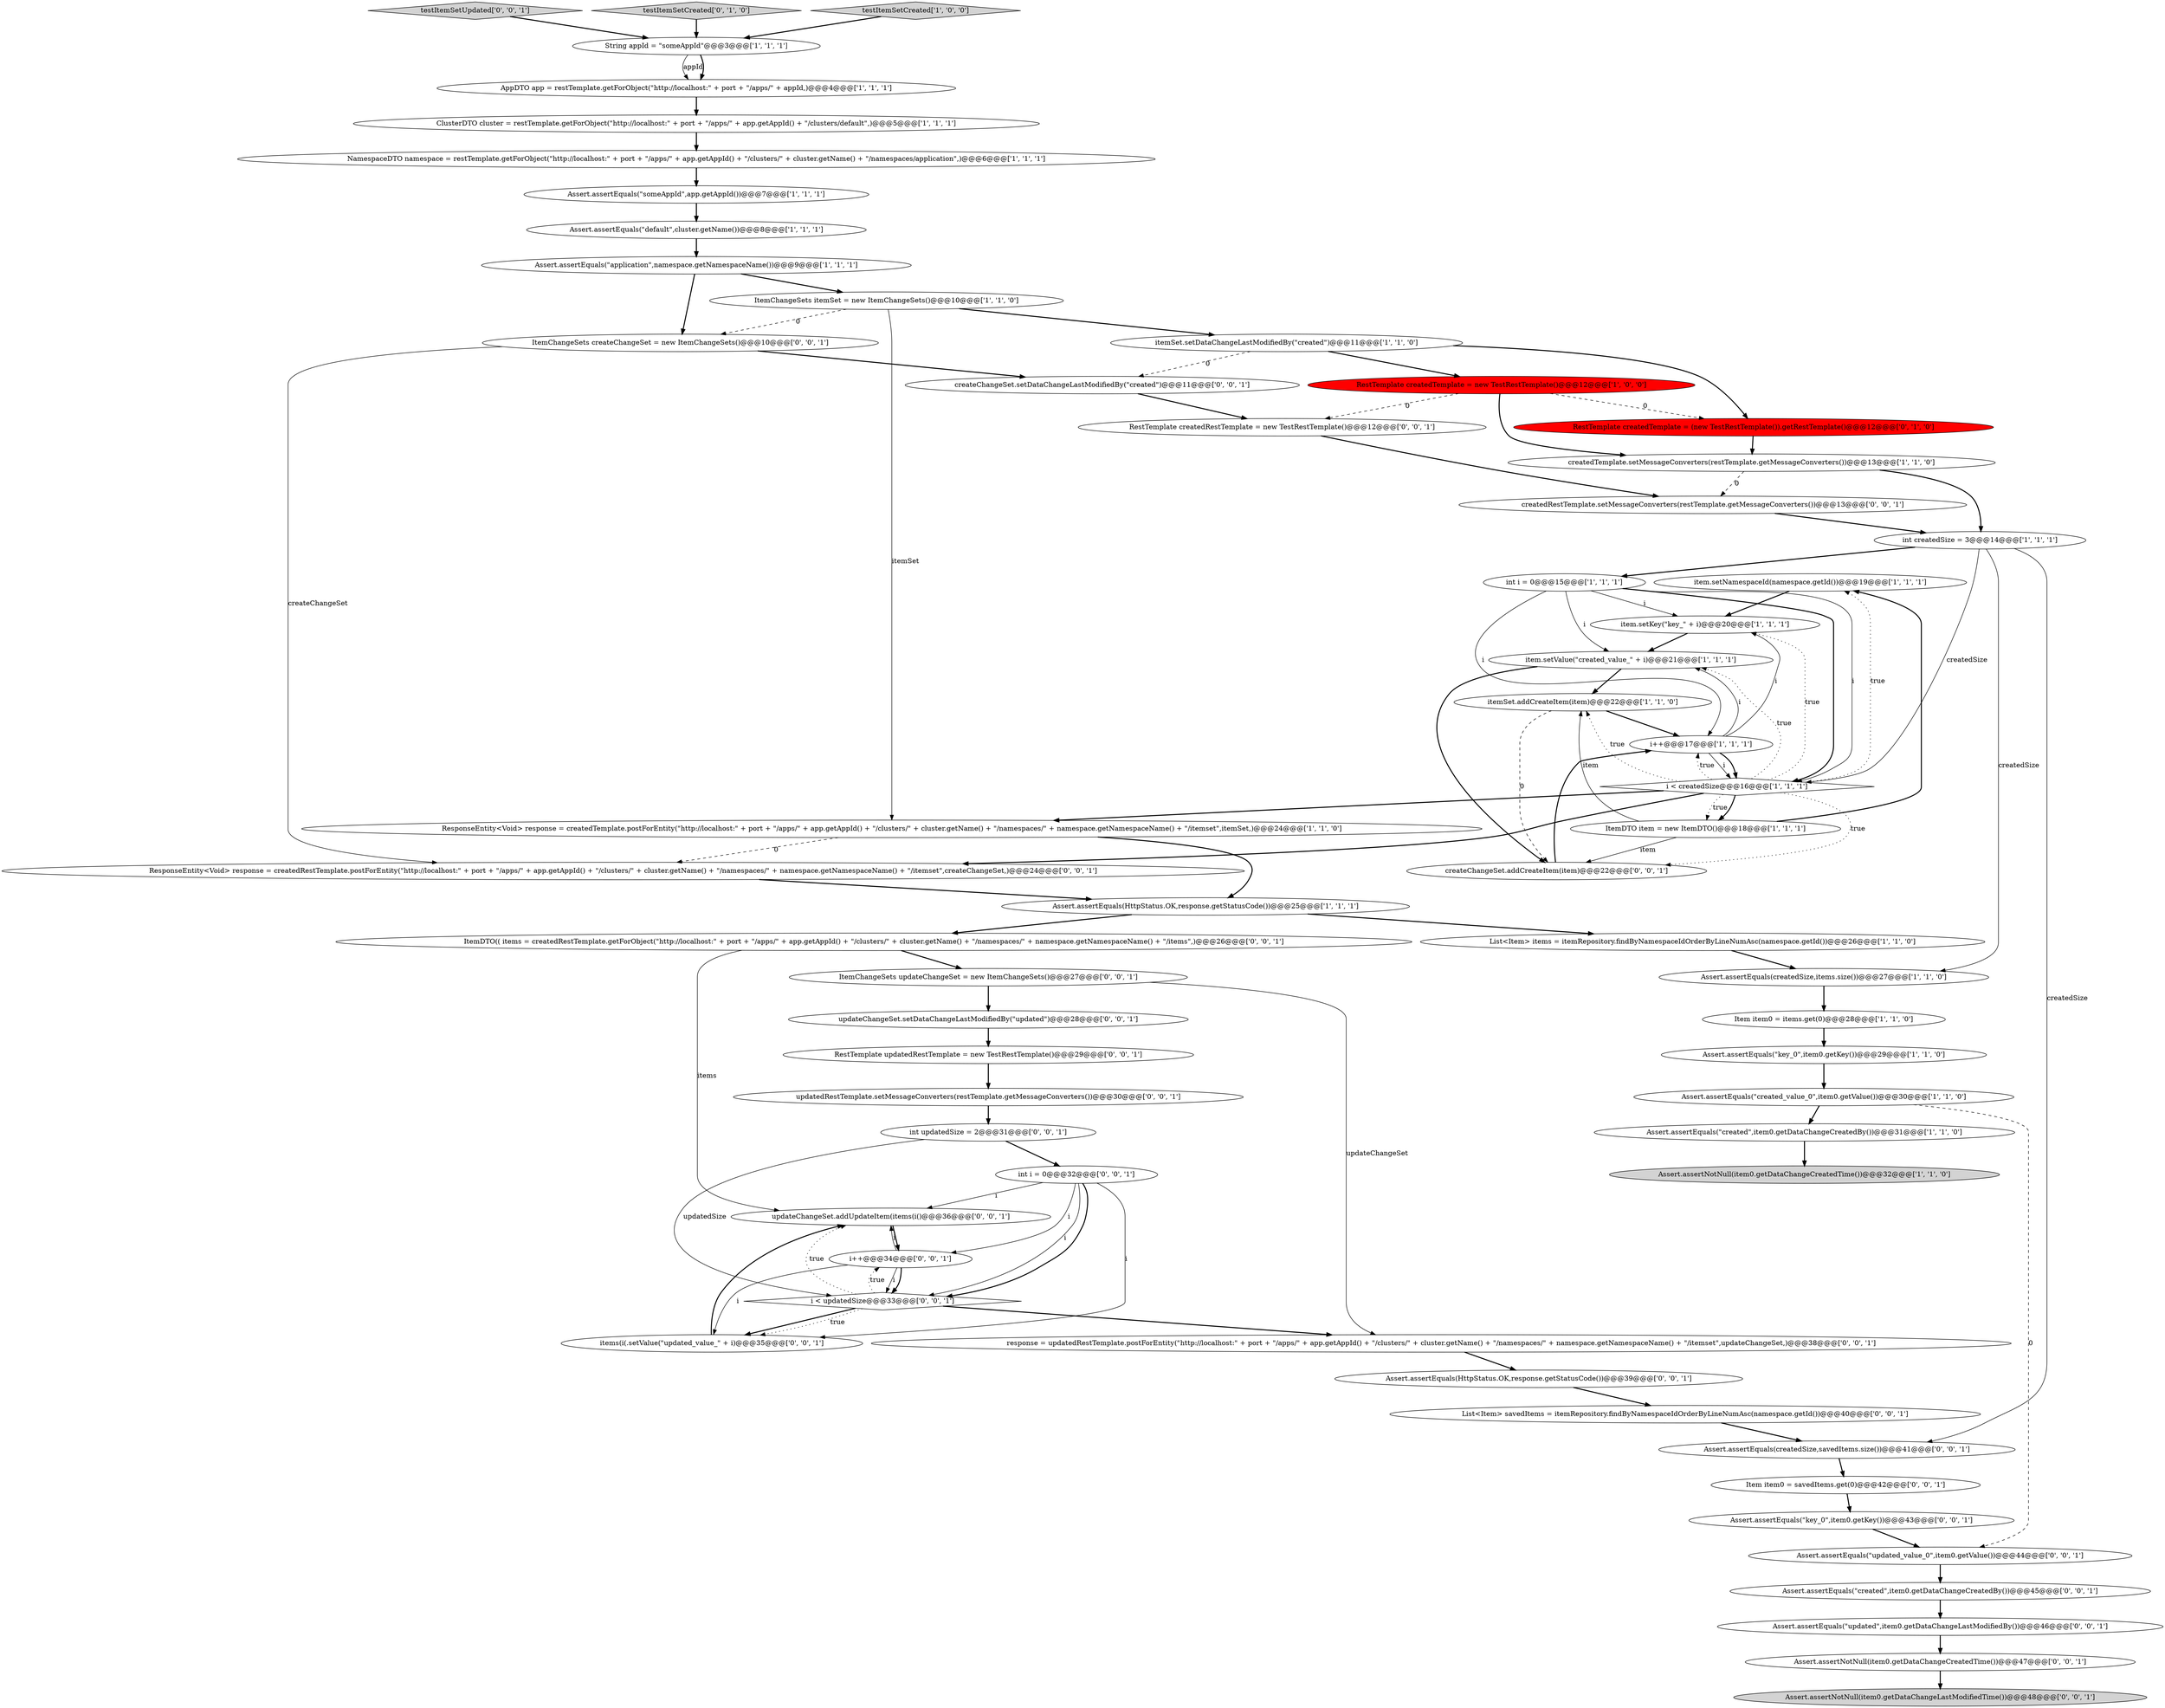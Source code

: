 digraph {
12 [style = filled, label = "item.setNamespaceId(namespace.getId())@@@19@@@['1', '1', '1']", fillcolor = white, shape = ellipse image = "AAA0AAABBB1BBB"];
19 [style = filled, label = "Assert.assertEquals(createdSize,items.size())@@@27@@@['1', '1', '0']", fillcolor = white, shape = ellipse image = "AAA0AAABBB1BBB"];
52 [style = filled, label = "Assert.assertEquals(\"updated_value_0\",item0.getValue())@@@44@@@['0', '0', '1']", fillcolor = white, shape = ellipse image = "AAA0AAABBB3BBB"];
23 [style = filled, label = "Item item0 = items.get(0)@@@28@@@['1', '1', '0']", fillcolor = white, shape = ellipse image = "AAA0AAABBB1BBB"];
58 [style = filled, label = "updateChangeSet.addUpdateItem(items(i()@@@36@@@['0', '0', '1']", fillcolor = white, shape = ellipse image = "AAA0AAABBB3BBB"];
28 [style = filled, label = "i < createdSize@@@16@@@['1', '1', '1']", fillcolor = white, shape = diamond image = "AAA0AAABBB1BBB"];
2 [style = filled, label = "item.setKey(\"key_\" + i)@@@20@@@['1', '1', '1']", fillcolor = white, shape = ellipse image = "AAA0AAABBB1BBB"];
40 [style = filled, label = "Item item0 = savedItems.get(0)@@@42@@@['0', '0', '1']", fillcolor = white, shape = ellipse image = "AAA0AAABBB3BBB"];
42 [style = filled, label = "updateChangeSet.setDataChangeLastModifiedBy(\"updated\")@@@28@@@['0', '0', '1']", fillcolor = white, shape = ellipse image = "AAA0AAABBB3BBB"];
44 [style = filled, label = "Assert.assertEquals(\"key_0\",item0.getKey())@@@43@@@['0', '0', '1']", fillcolor = white, shape = ellipse image = "AAA0AAABBB3BBB"];
17 [style = filled, label = "ItemChangeSets itemSet = new ItemChangeSets()@@@10@@@['1', '1', '0']", fillcolor = white, shape = ellipse image = "AAA0AAABBB1BBB"];
9 [style = filled, label = "Assert.assertEquals(\"created_value_0\",item0.getValue())@@@30@@@['1', '1', '0']", fillcolor = white, shape = ellipse image = "AAA0AAABBB1BBB"];
47 [style = filled, label = "testItemSetUpdated['0', '0', '1']", fillcolor = lightgray, shape = diamond image = "AAA0AAABBB3BBB"];
59 [style = filled, label = "Assert.assertEquals(\"created\",item0.getDataChangeCreatedBy())@@@45@@@['0', '0', '1']", fillcolor = white, shape = ellipse image = "AAA0AAABBB3BBB"];
57 [style = filled, label = "int updatedSize = 2@@@31@@@['0', '0', '1']", fillcolor = white, shape = ellipse image = "AAA0AAABBB3BBB"];
6 [style = filled, label = "Assert.assertNotNull(item0.getDataChangeCreatedTime())@@@32@@@['1', '1', '0']", fillcolor = lightgray, shape = ellipse image = "AAA0AAABBB1BBB"];
60 [style = filled, label = "ItemDTO(( items = createdRestTemplate.getForObject(\"http://localhost:\" + port + \"/apps/\" + app.getAppId() + \"/clusters/\" + cluster.getName() + \"/namespaces/\" + namespace.getNamespaceName() + \"/items\",)@@@26@@@['0', '0', '1']", fillcolor = white, shape = ellipse image = "AAA0AAABBB3BBB"];
30 [style = filled, label = "RestTemplate createdTemplate = (new TestRestTemplate()).getRestTemplate()@@@12@@@['0', '1', '0']", fillcolor = red, shape = ellipse image = "AAA1AAABBB2BBB"];
31 [style = filled, label = "testItemSetCreated['0', '1', '0']", fillcolor = lightgray, shape = diamond image = "AAA0AAABBB2BBB"];
34 [style = filled, label = "RestTemplate createdRestTemplate = new TestRestTemplate()@@@12@@@['0', '0', '1']", fillcolor = white, shape = ellipse image = "AAA0AAABBB3BBB"];
0 [style = filled, label = "ClusterDTO cluster = restTemplate.getForObject(\"http://localhost:\" + port + \"/apps/\" + app.getAppId() + \"/clusters/default\",)@@@5@@@['1', '1', '1']", fillcolor = white, shape = ellipse image = "AAA0AAABBB1BBB"];
15 [style = filled, label = "int createdSize = 3@@@14@@@['1', '1', '1']", fillcolor = white, shape = ellipse image = "AAA0AAABBB1BBB"];
36 [style = filled, label = "int i = 0@@@32@@@['0', '0', '1']", fillcolor = white, shape = ellipse image = "AAA0AAABBB3BBB"];
14 [style = filled, label = "ResponseEntity<Void> response = createdTemplate.postForEntity(\"http://localhost:\" + port + \"/apps/\" + app.getAppId() + \"/clusters/\" + cluster.getName() + \"/namespaces/\" + namespace.getNamespaceName() + \"/itemset\",itemSet,)@@@24@@@['1', '1', '0']", fillcolor = white, shape = ellipse image = "AAA0AAABBB1BBB"];
18 [style = filled, label = "Assert.assertEquals(\"someAppId\",app.getAppId())@@@7@@@['1', '1', '1']", fillcolor = white, shape = ellipse image = "AAA0AAABBB1BBB"];
43 [style = filled, label = "Assert.assertEquals(HttpStatus.OK,response.getStatusCode())@@@39@@@['0', '0', '1']", fillcolor = white, shape = ellipse image = "AAA0AAABBB3BBB"];
5 [style = filled, label = "i++@@@17@@@['1', '1', '1']", fillcolor = white, shape = ellipse image = "AAA0AAABBB1BBB"];
26 [style = filled, label = "int i = 0@@@15@@@['1', '1', '1']", fillcolor = white, shape = ellipse image = "AAA0AAABBB1BBB"];
32 [style = filled, label = "Assert.assertEquals(createdSize,savedItems.size())@@@41@@@['0', '0', '1']", fillcolor = white, shape = ellipse image = "AAA0AAABBB3BBB"];
4 [style = filled, label = "AppDTO app = restTemplate.getForObject(\"http://localhost:\" + port + \"/apps/\" + appId,)@@@4@@@['1', '1', '1']", fillcolor = white, shape = ellipse image = "AAA0AAABBB1BBB"];
49 [style = filled, label = "ResponseEntity<Void> response = createdRestTemplate.postForEntity(\"http://localhost:\" + port + \"/apps/\" + app.getAppId() + \"/clusters/\" + cluster.getName() + \"/namespaces/\" + namespace.getNamespaceName() + \"/itemset\",createChangeSet,)@@@24@@@['0', '0', '1']", fillcolor = white, shape = ellipse image = "AAA0AAABBB3BBB"];
13 [style = filled, label = "Assert.assertEquals(HttpStatus.OK,response.getStatusCode())@@@25@@@['1', '1', '1']", fillcolor = white, shape = ellipse image = "AAA0AAABBB1BBB"];
38 [style = filled, label = "Assert.assertNotNull(item0.getDataChangeCreatedTime())@@@47@@@['0', '0', '1']", fillcolor = white, shape = ellipse image = "AAA0AAABBB3BBB"];
56 [style = filled, label = "ItemChangeSets createChangeSet = new ItemChangeSets()@@@10@@@['0', '0', '1']", fillcolor = white, shape = ellipse image = "AAA0AAABBB3BBB"];
48 [style = filled, label = "i < updatedSize@@@33@@@['0', '0', '1']", fillcolor = white, shape = diamond image = "AAA0AAABBB3BBB"];
33 [style = filled, label = "i++@@@34@@@['0', '0', '1']", fillcolor = white, shape = ellipse image = "AAA0AAABBB3BBB"];
3 [style = filled, label = "NamespaceDTO namespace = restTemplate.getForObject(\"http://localhost:\" + port + \"/apps/\" + app.getAppId() + \"/clusters/\" + cluster.getName() + \"/namespaces/application\",)@@@6@@@['1', '1', '1']", fillcolor = white, shape = ellipse image = "AAA0AAABBB1BBB"];
7 [style = filled, label = "Assert.assertEquals(\"key_0\",item0.getKey())@@@29@@@['1', '1', '0']", fillcolor = white, shape = ellipse image = "AAA0AAABBB1BBB"];
8 [style = filled, label = "RestTemplate createdTemplate = new TestRestTemplate()@@@12@@@['1', '0', '0']", fillcolor = red, shape = ellipse image = "AAA1AAABBB1BBB"];
24 [style = filled, label = "itemSet.addCreateItem(item)@@@22@@@['1', '1', '0']", fillcolor = white, shape = ellipse image = "AAA0AAABBB1BBB"];
51 [style = filled, label = "RestTemplate updatedRestTemplate = new TestRestTemplate()@@@29@@@['0', '0', '1']", fillcolor = white, shape = ellipse image = "AAA0AAABBB3BBB"];
20 [style = filled, label = "createdTemplate.setMessageConverters(restTemplate.getMessageConverters())@@@13@@@['1', '1', '0']", fillcolor = white, shape = ellipse image = "AAA0AAABBB1BBB"];
29 [style = filled, label = "item.setValue(\"created_value_\" + i)@@@21@@@['1', '1', '1']", fillcolor = white, shape = ellipse image = "AAA0AAABBB1BBB"];
16 [style = filled, label = "ItemDTO item = new ItemDTO()@@@18@@@['1', '1', '1']", fillcolor = white, shape = ellipse image = "AAA0AAABBB1BBB"];
11 [style = filled, label = "itemSet.setDataChangeLastModifiedBy(\"created\")@@@11@@@['1', '1', '0']", fillcolor = white, shape = ellipse image = "AAA0AAABBB1BBB"];
35 [style = filled, label = "createdRestTemplate.setMessageConverters(restTemplate.getMessageConverters())@@@13@@@['0', '0', '1']", fillcolor = white, shape = ellipse image = "AAA0AAABBB3BBB"];
41 [style = filled, label = "Assert.assertEquals(\"updated\",item0.getDataChangeLastModifiedBy())@@@46@@@['0', '0', '1']", fillcolor = white, shape = ellipse image = "AAA0AAABBB3BBB"];
22 [style = filled, label = "List<Item> items = itemRepository.findByNamespaceIdOrderByLineNumAsc(namespace.getId())@@@26@@@['1', '1', '0']", fillcolor = white, shape = ellipse image = "AAA0AAABBB1BBB"];
50 [style = filled, label = "List<Item> savedItems = itemRepository.findByNamespaceIdOrderByLineNumAsc(namespace.getId())@@@40@@@['0', '0', '1']", fillcolor = white, shape = ellipse image = "AAA0AAABBB3BBB"];
55 [style = filled, label = "response = updatedRestTemplate.postForEntity(\"http://localhost:\" + port + \"/apps/\" + app.getAppId() + \"/clusters/\" + cluster.getName() + \"/namespaces/\" + namespace.getNamespaceName() + \"/itemset\",updateChangeSet,)@@@38@@@['0', '0', '1']", fillcolor = white, shape = ellipse image = "AAA0AAABBB3BBB"];
53 [style = filled, label = "createChangeSet.addCreateItem(item)@@@22@@@['0', '0', '1']", fillcolor = white, shape = ellipse image = "AAA0AAABBB3BBB"];
25 [style = filled, label = "testItemSetCreated['1', '0', '0']", fillcolor = lightgray, shape = diamond image = "AAA0AAABBB1BBB"];
37 [style = filled, label = "items(i(.setValue(\"updated_value_\" + i)@@@35@@@['0', '0', '1']", fillcolor = white, shape = ellipse image = "AAA0AAABBB3BBB"];
39 [style = filled, label = "updatedRestTemplate.setMessageConverters(restTemplate.getMessageConverters())@@@30@@@['0', '0', '1']", fillcolor = white, shape = ellipse image = "AAA0AAABBB3BBB"];
21 [style = filled, label = "Assert.assertEquals(\"default\",cluster.getName())@@@8@@@['1', '1', '1']", fillcolor = white, shape = ellipse image = "AAA0AAABBB1BBB"];
10 [style = filled, label = "String appId = \"someAppId\"@@@3@@@['1', '1', '1']", fillcolor = white, shape = ellipse image = "AAA0AAABBB1BBB"];
27 [style = filled, label = "Assert.assertEquals(\"created\",item0.getDataChangeCreatedBy())@@@31@@@['1', '1', '0']", fillcolor = white, shape = ellipse image = "AAA0AAABBB1BBB"];
46 [style = filled, label = "createChangeSet.setDataChangeLastModifiedBy(\"created\")@@@11@@@['0', '0', '1']", fillcolor = white, shape = ellipse image = "AAA0AAABBB3BBB"];
1 [style = filled, label = "Assert.assertEquals(\"application\",namespace.getNamespaceName())@@@9@@@['1', '1', '1']", fillcolor = white, shape = ellipse image = "AAA0AAABBB1BBB"];
54 [style = filled, label = "ItemChangeSets updateChangeSet = new ItemChangeSets()@@@27@@@['0', '0', '1']", fillcolor = white, shape = ellipse image = "AAA0AAABBB3BBB"];
45 [style = filled, label = "Assert.assertNotNull(item0.getDataChangeLastModifiedTime())@@@48@@@['0', '0', '1']", fillcolor = lightgray, shape = ellipse image = "AAA0AAABBB3BBB"];
50->32 [style = bold, label=""];
16->53 [style = solid, label="item"];
46->34 [style = bold, label=""];
30->20 [style = bold, label=""];
28->16 [style = dotted, label="true"];
9->52 [style = dashed, label="0"];
47->10 [style = bold, label=""];
52->59 [style = bold, label=""];
17->56 [style = dashed, label="0"];
5->28 [style = bold, label=""];
28->14 [style = bold, label=""];
3->18 [style = bold, label=""];
7->9 [style = bold, label=""];
39->57 [style = bold, label=""];
20->35 [style = dashed, label="0"];
12->2 [style = bold, label=""];
8->20 [style = bold, label=""];
49->13 [style = bold, label=""];
21->1 [style = bold, label=""];
51->39 [style = bold, label=""];
33->48 [style = bold, label=""];
25->10 [style = bold, label=""];
8->30 [style = dashed, label="0"];
5->28 [style = solid, label="i"];
11->46 [style = dashed, label="0"];
13->22 [style = bold, label=""];
26->28 [style = bold, label=""];
20->15 [style = bold, label=""];
15->28 [style = solid, label="createdSize"];
60->58 [style = solid, label="items"];
0->3 [style = bold, label=""];
15->32 [style = solid, label="createdSize"];
48->37 [style = bold, label=""];
56->49 [style = solid, label="createChangeSet"];
37->58 [style = bold, label=""];
28->2 [style = dotted, label="true"];
48->33 [style = dotted, label="true"];
56->46 [style = bold, label=""];
8->34 [style = dashed, label="0"];
38->45 [style = bold, label=""];
36->37 [style = solid, label="i"];
24->5 [style = bold, label=""];
4->0 [style = bold, label=""];
1->17 [style = bold, label=""];
13->60 [style = bold, label=""];
28->29 [style = dotted, label="true"];
28->24 [style = dotted, label="true"];
48->55 [style = bold, label=""];
33->37 [style = solid, label="i"];
11->8 [style = bold, label=""];
5->29 [style = solid, label="i"];
41->38 [style = bold, label=""];
23->7 [style = bold, label=""];
1->56 [style = bold, label=""];
34->35 [style = bold, label=""];
11->30 [style = bold, label=""];
60->54 [style = bold, label=""];
26->29 [style = solid, label="i"];
22->19 [style = bold, label=""];
35->15 [style = bold, label=""];
5->2 [style = solid, label="i"];
28->49 [style = bold, label=""];
33->48 [style = solid, label="i"];
10->4 [style = solid, label="appId"];
26->2 [style = solid, label="i"];
17->14 [style = solid, label="itemSet"];
48->58 [style = dotted, label="true"];
42->51 [style = bold, label=""];
54->42 [style = bold, label=""];
9->27 [style = bold, label=""];
15->19 [style = solid, label="createdSize"];
16->24 [style = solid, label="item"];
31->10 [style = bold, label=""];
33->58 [style = solid, label="i"];
32->40 [style = bold, label=""];
55->43 [style = bold, label=""];
36->48 [style = solid, label="i"];
18->21 [style = bold, label=""];
14->13 [style = bold, label=""];
54->55 [style = solid, label="updateChangeSet"];
36->33 [style = solid, label="i"];
28->12 [style = dotted, label="true"];
40->44 [style = bold, label=""];
48->37 [style = dotted, label="true"];
29->53 [style = bold, label=""];
43->50 [style = bold, label=""];
53->5 [style = bold, label=""];
26->28 [style = solid, label="i"];
28->53 [style = dotted, label="true"];
28->16 [style = bold, label=""];
27->6 [style = bold, label=""];
15->26 [style = bold, label=""];
58->33 [style = bold, label=""];
28->5 [style = dotted, label="true"];
24->53 [style = dashed, label="0"];
26->5 [style = solid, label="i"];
57->48 [style = solid, label="updatedSize"];
19->23 [style = bold, label=""];
36->48 [style = bold, label=""];
44->52 [style = bold, label=""];
57->36 [style = bold, label=""];
10->4 [style = bold, label=""];
14->49 [style = dashed, label="0"];
2->29 [style = bold, label=""];
29->24 [style = bold, label=""];
16->12 [style = bold, label=""];
59->41 [style = bold, label=""];
36->58 [style = solid, label="i"];
17->11 [style = bold, label=""];
}
